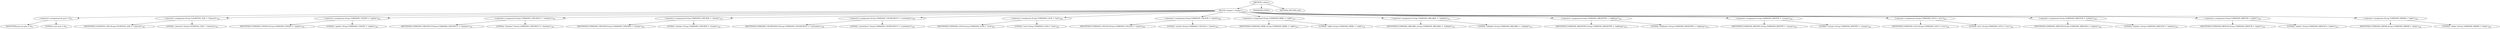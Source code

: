 digraph "&lt;clinit&gt;" {  
"339" [label = <(METHOD,&lt;clinit&gt;)> ]
"340" [label = <(BLOCK,&lt;empty&gt;,&lt;empty&gt;)> ]
"341" [label = <(&lt;operator&gt;.assignment,int pcnt = 0)<SUB>51</SUB>> ]
"342" [label = <(IDENTIFIER,pcnt,int pcnt = 0)<SUB>51</SUB>> ]
"343" [label = <(LITERAL,0,int pcnt = 0)<SUB>51</SUB>> ]
"344" [label = <(&lt;operator&gt;.assignment,String CLEARTOOL_EXE = &quot;cleartool&quot;)<SUB>182</SUB>> ]
"345" [label = <(IDENTIFIER,CLEARTOOL_EXE,String CLEARTOOL_EXE = &quot;cleartool&quot;)<SUB>182</SUB>> ]
"346" [label = <(LITERAL,&quot;cleartool&quot;,String CLEARTOOL_EXE = &quot;cleartool&quot;)<SUB>182</SUB>> ]
"347" [label = <(&lt;operator&gt;.assignment,String COMMAND_UPDATE = &quot;update&quot;)<SUB>186</SUB>> ]
"348" [label = <(IDENTIFIER,COMMAND_UPDATE,String COMMAND_UPDATE = &quot;update&quot;)<SUB>186</SUB>> ]
"349" [label = <(LITERAL,&quot;update&quot;,String COMMAND_UPDATE = &quot;update&quot;)<SUB>186</SUB>> ]
"350" [label = <(&lt;operator&gt;.assignment,String COMMAND_CHECKOUT = &quot;checkout&quot;)<SUB>190</SUB>> ]
"351" [label = <(IDENTIFIER,COMMAND_CHECKOUT,String COMMAND_CHECKOUT = &quot;checkout&quot;)<SUB>190</SUB>> ]
"352" [label = <(LITERAL,&quot;checkout&quot;,String COMMAND_CHECKOUT = &quot;checkout&quot;)<SUB>190</SUB>> ]
"353" [label = <(&lt;operator&gt;.assignment,String COMMAND_CHECKIN = &quot;checkin&quot;)<SUB>194</SUB>> ]
"354" [label = <(IDENTIFIER,COMMAND_CHECKIN,String COMMAND_CHECKIN = &quot;checkin&quot;)<SUB>194</SUB>> ]
"355" [label = <(LITERAL,&quot;checkin&quot;,String COMMAND_CHECKIN = &quot;checkin&quot;)<SUB>194</SUB>> ]
"356" [label = <(&lt;operator&gt;.assignment,String COMMAND_UNCHECKOUT = &quot;uncheckout&quot;)<SUB>198</SUB>> ]
"357" [label = <(IDENTIFIER,COMMAND_UNCHECKOUT,String COMMAND_UNCHECKOUT = &quot;uncheckout&quot;)<SUB>198</SUB>> ]
"358" [label = <(LITERAL,&quot;uncheckout&quot;,String COMMAND_UNCHECKOUT = &quot;uncheckout&quot;)<SUB>198</SUB>> ]
"359" [label = <(&lt;operator&gt;.assignment,String COMMAND_LOCK = &quot;lock&quot;)<SUB>202</SUB>> ]
"360" [label = <(IDENTIFIER,COMMAND_LOCK,String COMMAND_LOCK = &quot;lock&quot;)<SUB>202</SUB>> ]
"361" [label = <(LITERAL,&quot;lock&quot;,String COMMAND_LOCK = &quot;lock&quot;)<SUB>202</SUB>> ]
"362" [label = <(&lt;operator&gt;.assignment,String COMMAND_UNLOCK = &quot;unlock&quot;)<SUB>206</SUB>> ]
"363" [label = <(IDENTIFIER,COMMAND_UNLOCK,String COMMAND_UNLOCK = &quot;unlock&quot;)<SUB>206</SUB>> ]
"364" [label = <(LITERAL,&quot;unlock&quot;,String COMMAND_UNLOCK = &quot;unlock&quot;)<SUB>206</SUB>> ]
"365" [label = <(&lt;operator&gt;.assignment,String COMMAND_MKBL = &quot;mkbl&quot;)<SUB>210</SUB>> ]
"366" [label = <(IDENTIFIER,COMMAND_MKBL,String COMMAND_MKBL = &quot;mkbl&quot;)<SUB>210</SUB>> ]
"367" [label = <(LITERAL,&quot;mkbl&quot;,String COMMAND_MKBL = &quot;mkbl&quot;)<SUB>210</SUB>> ]
"368" [label = <(&lt;operator&gt;.assignment,String COMMAND_MKLABEL = &quot;mklabel&quot;)<SUB>214</SUB>> ]
"369" [label = <(IDENTIFIER,COMMAND_MKLABEL,String COMMAND_MKLABEL = &quot;mklabel&quot;)<SUB>214</SUB>> ]
"370" [label = <(LITERAL,&quot;mklabel&quot;,String COMMAND_MKLABEL = &quot;mklabel&quot;)<SUB>214</SUB>> ]
"371" [label = <(&lt;operator&gt;.assignment,String COMMAND_MKLBTYPE = &quot;mklbtype&quot;)<SUB>218</SUB>> ]
"372" [label = <(IDENTIFIER,COMMAND_MKLBTYPE,String COMMAND_MKLBTYPE = &quot;mklbtype&quot;)<SUB>218</SUB>> ]
"373" [label = <(LITERAL,&quot;mklbtype&quot;,String COMMAND_MKLBTYPE = &quot;mklbtype&quot;)<SUB>218</SUB>> ]
"374" [label = <(&lt;operator&gt;.assignment,String COMMAND_RMTYPE = &quot;rmtype&quot;)<SUB>222</SUB>> ]
"375" [label = <(IDENTIFIER,COMMAND_RMTYPE,String COMMAND_RMTYPE = &quot;rmtype&quot;)<SUB>222</SUB>> ]
"376" [label = <(LITERAL,&quot;rmtype&quot;,String COMMAND_RMTYPE = &quot;rmtype&quot;)<SUB>222</SUB>> ]
"377" [label = <(&lt;operator&gt;.assignment,String COMMAND_LSCO = &quot;lsco&quot;)<SUB>226</SUB>> ]
"378" [label = <(IDENTIFIER,COMMAND_LSCO,String COMMAND_LSCO = &quot;lsco&quot;)<SUB>226</SUB>> ]
"379" [label = <(LITERAL,&quot;lsco&quot;,String COMMAND_LSCO = &quot;lsco&quot;)<SUB>226</SUB>> ]
"380" [label = <(&lt;operator&gt;.assignment,String COMMAND_MKELEM = &quot;mkelem&quot;)<SUB>230</SUB>> ]
"381" [label = <(IDENTIFIER,COMMAND_MKELEM,String COMMAND_MKELEM = &quot;mkelem&quot;)<SUB>230</SUB>> ]
"382" [label = <(LITERAL,&quot;mkelem&quot;,String COMMAND_MKELEM = &quot;mkelem&quot;)<SUB>230</SUB>> ]
"383" [label = <(&lt;operator&gt;.assignment,String COMMAND_MKATTR = &quot;mkattr&quot;)<SUB>234</SUB>> ]
"384" [label = <(IDENTIFIER,COMMAND_MKATTR,String COMMAND_MKATTR = &quot;mkattr&quot;)<SUB>234</SUB>> ]
"385" [label = <(LITERAL,&quot;mkattr&quot;,String COMMAND_MKATTR = &quot;mkattr&quot;)<SUB>234</SUB>> ]
"386" [label = <(&lt;operator&gt;.assignment,String COMMAND_MKDIR = &quot;mkdir&quot;)<SUB>238</SUB>> ]
"387" [label = <(IDENTIFIER,COMMAND_MKDIR,String COMMAND_MKDIR = &quot;mkdir&quot;)<SUB>238</SUB>> ]
"388" [label = <(LITERAL,&quot;mkdir&quot;,String COMMAND_MKDIR = &quot;mkdir&quot;)<SUB>238</SUB>> ]
"389" [label = <(MODIFIER,STATIC)> ]
"390" [label = <(METHOD_RETURN,void)> ]
  "339" -> "340" 
  "339" -> "389" 
  "339" -> "390" 
  "340" -> "341" 
  "340" -> "344" 
  "340" -> "347" 
  "340" -> "350" 
  "340" -> "353" 
  "340" -> "356" 
  "340" -> "359" 
  "340" -> "362" 
  "340" -> "365" 
  "340" -> "368" 
  "340" -> "371" 
  "340" -> "374" 
  "340" -> "377" 
  "340" -> "380" 
  "340" -> "383" 
  "340" -> "386" 
  "341" -> "342" 
  "341" -> "343" 
  "344" -> "345" 
  "344" -> "346" 
  "347" -> "348" 
  "347" -> "349" 
  "350" -> "351" 
  "350" -> "352" 
  "353" -> "354" 
  "353" -> "355" 
  "356" -> "357" 
  "356" -> "358" 
  "359" -> "360" 
  "359" -> "361" 
  "362" -> "363" 
  "362" -> "364" 
  "365" -> "366" 
  "365" -> "367" 
  "368" -> "369" 
  "368" -> "370" 
  "371" -> "372" 
  "371" -> "373" 
  "374" -> "375" 
  "374" -> "376" 
  "377" -> "378" 
  "377" -> "379" 
  "380" -> "381" 
  "380" -> "382" 
  "383" -> "384" 
  "383" -> "385" 
  "386" -> "387" 
  "386" -> "388" 
}
